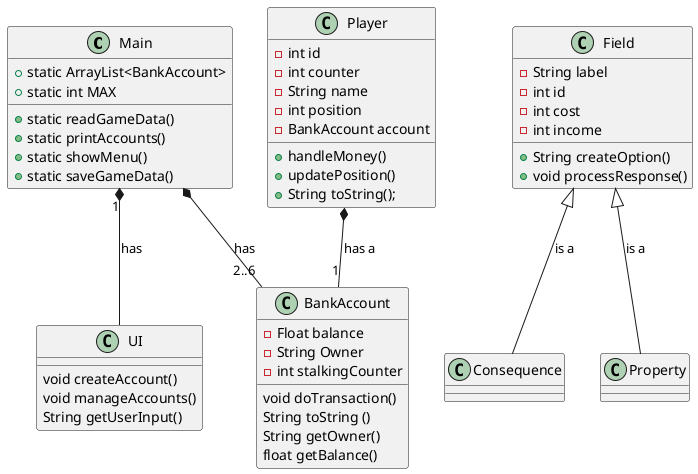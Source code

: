 @startuml
'https://plantuml.com/sequence-diagram

Main  *-- "2..6" BankAccount : has
Main "1" *-- UI : has
Player *-- "1" BankAccount : has a
Field <|-- Consequence : is a
Field <|-- Property : is a

Player : - int id
Player : - int counter
Player : - String name
Player : - int position
Player : - BankAccount account
Player : + handleMoney()
Player : + updatePosition()
Player : + String toString();

BankAccount : - Float balance
BankAccount : - String Owner
BankAccount : - int stalkingCounter
BankAccount : void doTransaction()
BankAccount : String toString ()
BankAccount : String getOwner()
BankAccount : float getBalance()

UI : void createAccount()
UI : void manageAccounts()
UI : String getUserInput()

Main : + static ArrayList<BankAccount>
Main : + static int MAX
Main : + static readGameData()
Main : + static printAccounts()
Main : + static showMenu()
Main : + static saveGameData()

Field : - String label
Field : - int id
Field : - int cost
Field : - int income
Field : + String createOption()
Field : + void processResponse()

@enduml